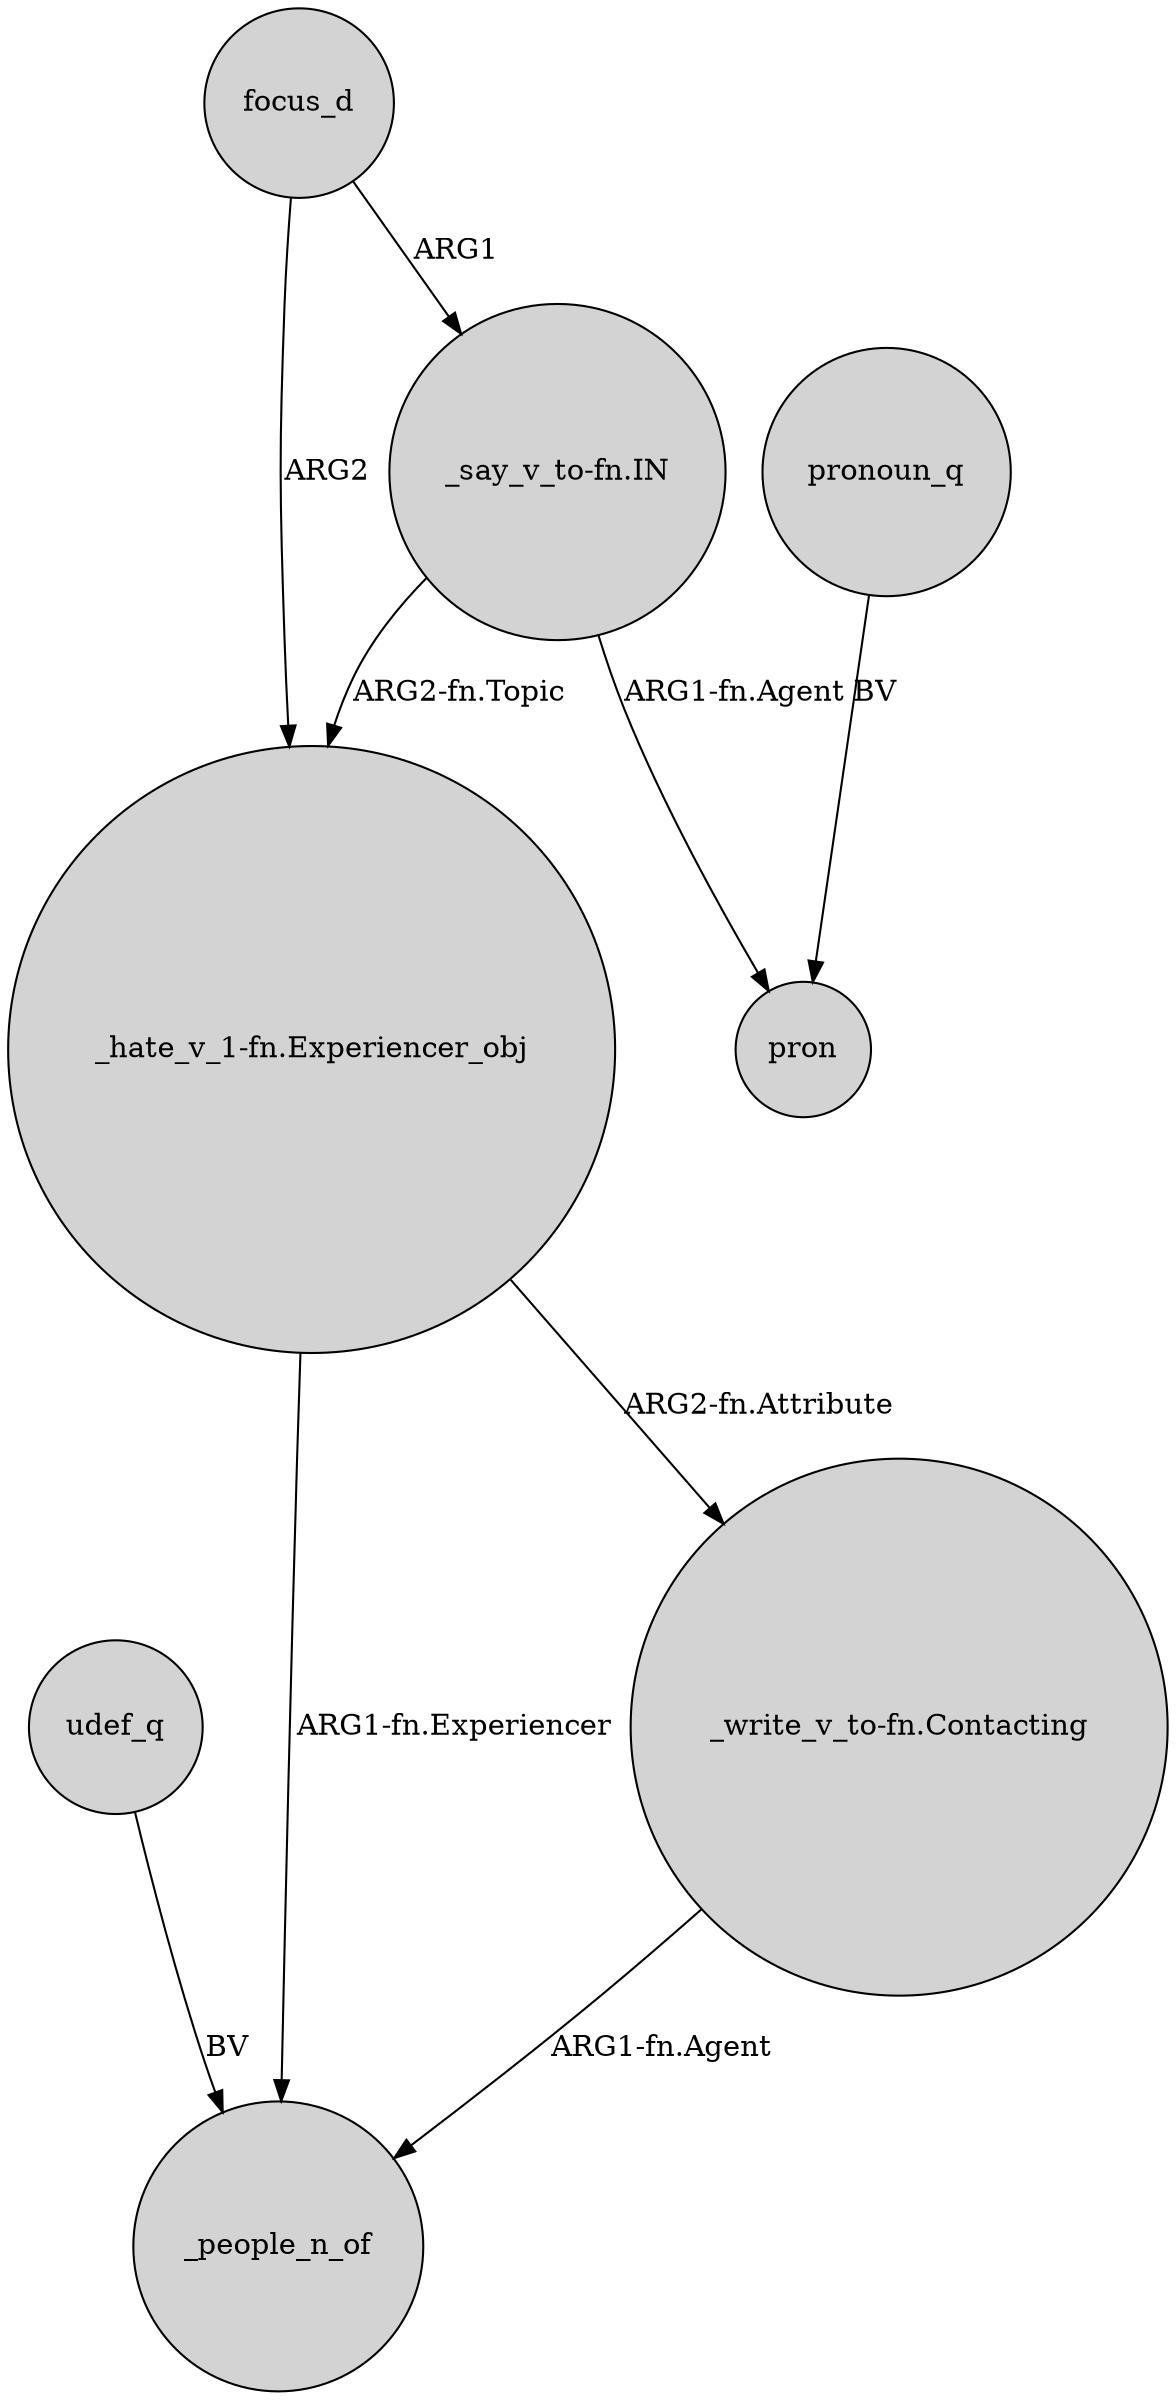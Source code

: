 digraph {
	node [shape=circle style=filled]
	"_say_v_to-fn.IN" -> "_hate_v_1-fn.Experiencer_obj" [label="ARG2-fn.Topic"]
	focus_d -> "_hate_v_1-fn.Experiencer_obj" [label=ARG2]
	pronoun_q -> pron [label=BV]
	"_hate_v_1-fn.Experiencer_obj" -> _people_n_of [label="ARG1-fn.Experiencer"]
	"_hate_v_1-fn.Experiencer_obj" -> "_write_v_to-fn.Contacting" [label="ARG2-fn.Attribute"]
	"_write_v_to-fn.Contacting" -> _people_n_of [label="ARG1-fn.Agent"]
	focus_d -> "_say_v_to-fn.IN" [label=ARG1]
	"_say_v_to-fn.IN" -> pron [label="ARG1-fn.Agent"]
	udef_q -> _people_n_of [label=BV]
}
